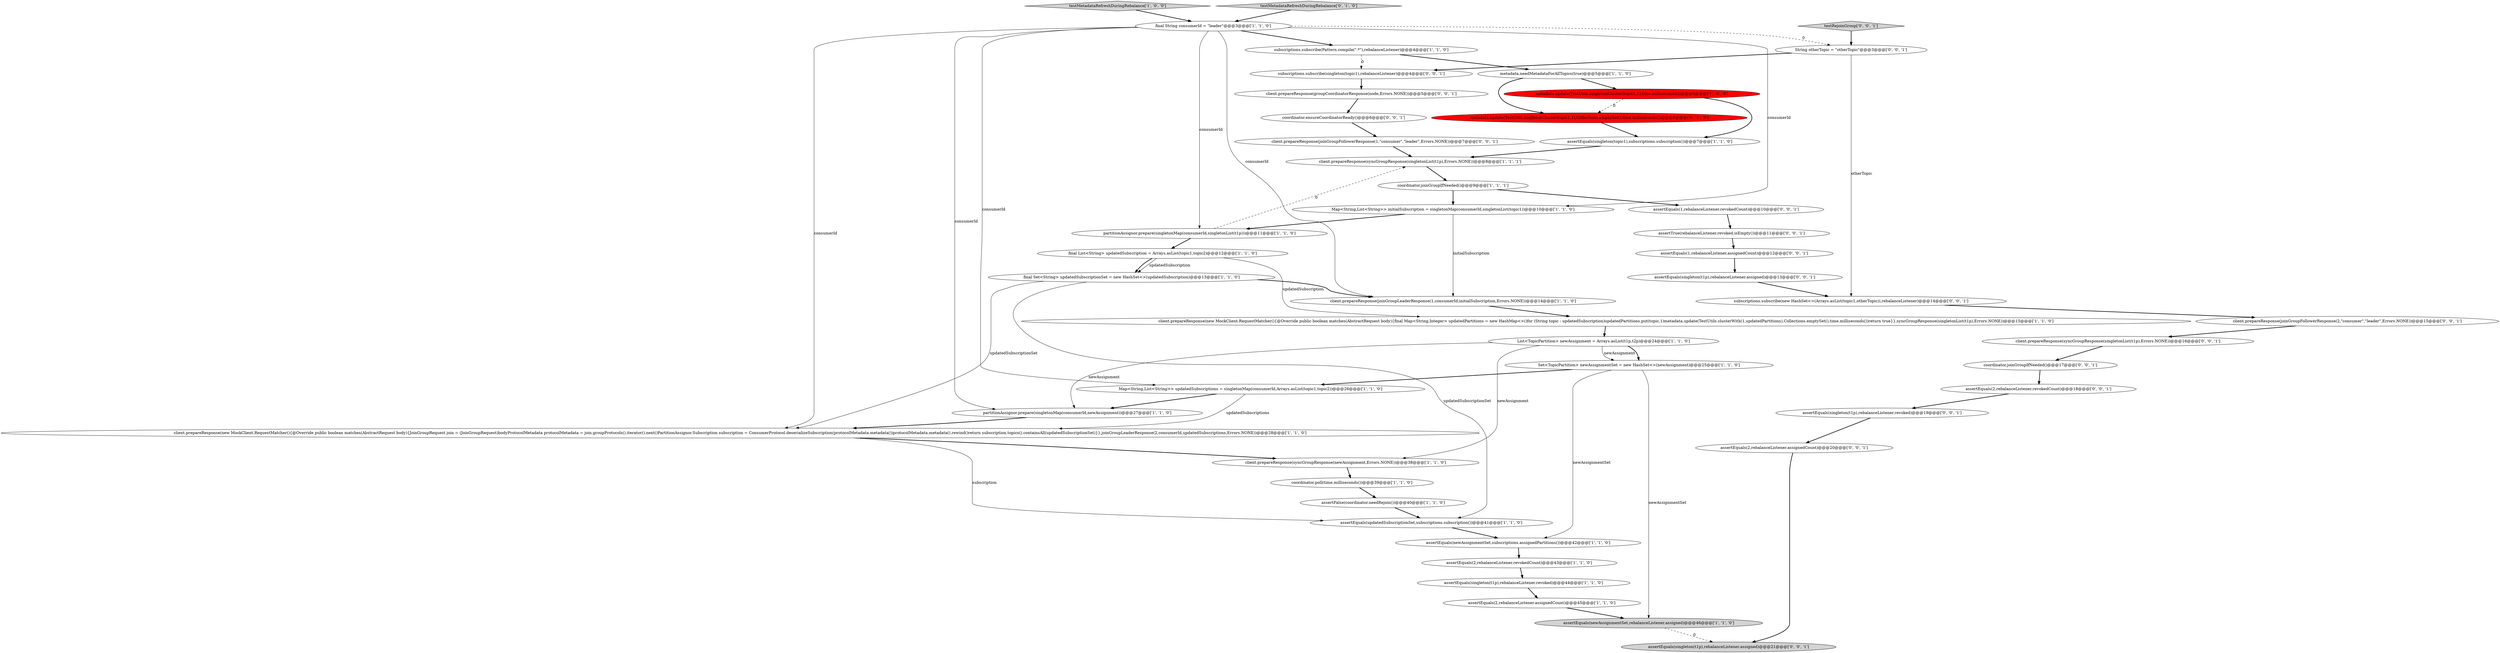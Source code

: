 digraph {
18 [style = filled, label = "client.prepareResponse(new MockClient.RequestMatcher(){@Override public boolean matches(AbstractRequest body){final Map<String,Integer> updatedPartitions = new HashMap<>()for (String topic : updatedSubscription)updatedPartitions.put(topic,1)metadata.update(TestUtils.clusterWith(1,updatedPartitions),Collections.emptySet(),time.milliseconds())return true}},syncGroupResponse(singletonList(t1p),Errors.NONE))@@@15@@@['1', '1', '0']", fillcolor = white, shape = ellipse image = "AAA0AAABBB1BBB"];
23 [style = filled, label = "testMetadataRefreshDuringRebalance['1', '0', '0']", fillcolor = lightgray, shape = diamond image = "AAA0AAABBB1BBB"];
17 [style = filled, label = "List<TopicPartition> newAssignment = Arrays.asList(t1p,t2p)@@@24@@@['1', '1', '0']", fillcolor = white, shape = ellipse image = "AAA0AAABBB1BBB"];
26 [style = filled, label = "coordinator.joinGroupIfNeeded()@@@9@@@['1', '1', '1']", fillcolor = white, shape = ellipse image = "AAA0AAABBB1BBB"];
36 [style = filled, label = "subscriptions.subscribe(singleton(topic1),rebalanceListener)@@@4@@@['0', '0', '1']", fillcolor = white, shape = ellipse image = "AAA0AAABBB3BBB"];
10 [style = filled, label = "client.prepareResponse(joinGroupLeaderResponse(1,consumerId,initialSubscription,Errors.NONE))@@@14@@@['1', '1', '0']", fillcolor = white, shape = ellipse image = "AAA0AAABBB1BBB"];
5 [style = filled, label = "metadata.needMetadataForAllTopics(true)@@@5@@@['1', '1', '0']", fillcolor = white, shape = ellipse image = "AAA0AAABBB1BBB"];
14 [style = filled, label = "client.prepareResponse(syncGroupResponse(singletonList(t1p),Errors.NONE))@@@8@@@['1', '1', '1']", fillcolor = white, shape = ellipse image = "AAA0AAABBB1BBB"];
37 [style = filled, label = "assertEquals(singleton(t1p),rebalanceListener.revoked)@@@19@@@['0', '0', '1']", fillcolor = white, shape = ellipse image = "AAA0AAABBB3BBB"];
16 [style = filled, label = "Map<String,List<String>> initialSubscription = singletonMap(consumerId,singletonList(topic1))@@@10@@@['1', '1', '0']", fillcolor = white, shape = ellipse image = "AAA0AAABBB1BBB"];
40 [style = filled, label = "coordinator.joinGroupIfNeeded()@@@17@@@['0', '0', '1']", fillcolor = white, shape = ellipse image = "AAA0AAABBB3BBB"];
42 [style = filled, label = "testRejoinGroup['0', '0', '1']", fillcolor = lightgray, shape = diamond image = "AAA0AAABBB3BBB"];
7 [style = filled, label = "final String consumerId = \"leader\"@@@3@@@['1', '1', '0']", fillcolor = white, shape = ellipse image = "AAA0AAABBB1BBB"];
45 [style = filled, label = "String otherTopic = \"otherTopic\"@@@3@@@['0', '0', '1']", fillcolor = white, shape = ellipse image = "AAA0AAABBB3BBB"];
19 [style = filled, label = "assertEquals(2,rebalanceListener.assignedCount)@@@45@@@['1', '1', '0']", fillcolor = white, shape = ellipse image = "AAA0AAABBB1BBB"];
1 [style = filled, label = "assertEquals(newAssignmentSet,subscriptions.assignedPartitions())@@@42@@@['1', '1', '0']", fillcolor = white, shape = ellipse image = "AAA0AAABBB1BBB"];
38 [style = filled, label = "client.prepareResponse(syncGroupResponse(singletonList(t1p),Errors.NONE))@@@16@@@['0', '0', '1']", fillcolor = white, shape = ellipse image = "AAA0AAABBB3BBB"];
4 [style = filled, label = "client.prepareResponse(new MockClient.RequestMatcher(){@Override public boolean matches(AbstractRequest body){JoinGroupRequest join = (JoinGroupRequest)bodyProtocolMetadata protocolMetadata = join.groupProtocols().iterator().next()PartitionAssignor.Subscription subscription = ConsumerProtocol.deserializeSubscription(protocolMetadata.metadata())protocolMetadata.metadata().rewind()return subscription.topics().containsAll(updatedSubscriptionSet)}},joinGroupLeaderResponse(2,consumerId,updatedSubscriptions,Errors.NONE))@@@28@@@['1', '1', '0']", fillcolor = white, shape = ellipse image = "AAA0AAABBB1BBB"];
11 [style = filled, label = "final Set<String> updatedSubscriptionSet = new HashSet<>(updatedSubscription)@@@13@@@['1', '1', '0']", fillcolor = white, shape = ellipse image = "AAA0AAABBB1BBB"];
2 [style = filled, label = "Map<String,List<String>> updatedSubscriptions = singletonMap(consumerId,Arrays.asList(topic1,topic2))@@@26@@@['1', '1', '0']", fillcolor = white, shape = ellipse image = "AAA0AAABBB1BBB"];
30 [style = filled, label = "coordinator.ensureCoordinatorReady()@@@6@@@['0', '0', '1']", fillcolor = white, shape = ellipse image = "AAA0AAABBB3BBB"];
24 [style = filled, label = "assertEquals(2,rebalanceListener.revokedCount)@@@43@@@['1', '1', '0']", fillcolor = white, shape = ellipse image = "AAA0AAABBB1BBB"];
31 [style = filled, label = "subscriptions.subscribe(new HashSet<>(Arrays.asList(topic1,otherTopic)),rebalanceListener)@@@14@@@['0', '0', '1']", fillcolor = white, shape = ellipse image = "AAA0AAABBB3BBB"];
46 [style = filled, label = "client.prepareResponse(groupCoordinatorResponse(node,Errors.NONE))@@@5@@@['0', '0', '1']", fillcolor = white, shape = ellipse image = "AAA0AAABBB3BBB"];
22 [style = filled, label = "assertEquals(updatedSubscriptionSet,subscriptions.subscription())@@@41@@@['1', '1', '0']", fillcolor = white, shape = ellipse image = "AAA0AAABBB1BBB"];
20 [style = filled, label = "partitionAssignor.prepare(singletonMap(consumerId,singletonList(t1p)))@@@11@@@['1', '1', '0']", fillcolor = white, shape = ellipse image = "AAA0AAABBB1BBB"];
13 [style = filled, label = "coordinator.poll(time.milliseconds())@@@39@@@['1', '1', '0']", fillcolor = white, shape = ellipse image = "AAA0AAABBB1BBB"];
41 [style = filled, label = "assertEquals(1,rebalanceListener.assignedCount)@@@12@@@['0', '0', '1']", fillcolor = white, shape = ellipse image = "AAA0AAABBB3BBB"];
15 [style = filled, label = "assertEquals(singleton(t1p),rebalanceListener.revoked)@@@44@@@['1', '1', '0']", fillcolor = white, shape = ellipse image = "AAA0AAABBB1BBB"];
9 [style = filled, label = "metadata.update(TestUtils.singletonCluster(topic1,1),time.milliseconds())@@@6@@@['1', '0', '0']", fillcolor = red, shape = ellipse image = "AAA1AAABBB1BBB"];
0 [style = filled, label = "assertEquals(newAssignmentSet,rebalanceListener.assigned)@@@46@@@['1', '1', '0']", fillcolor = lightgray, shape = ellipse image = "AAA0AAABBB1BBB"];
29 [style = filled, label = "metadata.update(TestUtils.singletonCluster(topic1,1),Collections.emptySet(),time.milliseconds())@@@6@@@['0', '1', '0']", fillcolor = red, shape = ellipse image = "AAA1AAABBB2BBB"];
3 [style = filled, label = "Set<TopicPartition> newAssignmentSet = new HashSet<>(newAssignment)@@@25@@@['1', '1', '0']", fillcolor = white, shape = ellipse image = "AAA0AAABBB1BBB"];
6 [style = filled, label = "assertFalse(coordinator.needRejoin())@@@40@@@['1', '1', '0']", fillcolor = white, shape = ellipse image = "AAA0AAABBB1BBB"];
25 [style = filled, label = "final List<String> updatedSubscription = Arrays.asList(topic1,topic2)@@@12@@@['1', '1', '0']", fillcolor = white, shape = ellipse image = "AAA0AAABBB1BBB"];
21 [style = filled, label = "client.prepareResponse(syncGroupResponse(newAssignment,Errors.NONE))@@@38@@@['1', '1', '0']", fillcolor = white, shape = ellipse image = "AAA0AAABBB1BBB"];
28 [style = filled, label = "testMetadataRefreshDuringRebalance['0', '1', '0']", fillcolor = lightgray, shape = diamond image = "AAA0AAABBB2BBB"];
34 [style = filled, label = "assertEquals(2,rebalanceListener.revokedCount)@@@18@@@['0', '0', '1']", fillcolor = white, shape = ellipse image = "AAA0AAABBB3BBB"];
35 [style = filled, label = "client.prepareResponse(joinGroupFollowerResponse(2,\"consumer\",\"leader\",Errors.NONE))@@@15@@@['0', '0', '1']", fillcolor = white, shape = ellipse image = "AAA0AAABBB3BBB"];
43 [style = filled, label = "assertEquals(singleton(t1p),rebalanceListener.assigned)@@@21@@@['0', '0', '1']", fillcolor = lightgray, shape = ellipse image = "AAA0AAABBB3BBB"];
47 [style = filled, label = "assertEquals(singleton(t1p),rebalanceListener.assigned)@@@13@@@['0', '0', '1']", fillcolor = white, shape = ellipse image = "AAA0AAABBB3BBB"];
39 [style = filled, label = "assertEquals(1,rebalanceListener.revokedCount)@@@10@@@['0', '0', '1']", fillcolor = white, shape = ellipse image = "AAA0AAABBB3BBB"];
44 [style = filled, label = "assertEquals(2,rebalanceListener.assignedCount)@@@20@@@['0', '0', '1']", fillcolor = white, shape = ellipse image = "AAA0AAABBB3BBB"];
8 [style = filled, label = "subscriptions.subscribe(Pattern.compile(\".*\"),rebalanceListener)@@@4@@@['1', '1', '0']", fillcolor = white, shape = ellipse image = "AAA0AAABBB1BBB"];
27 [style = filled, label = "partitionAssignor.prepare(singletonMap(consumerId,newAssignment))@@@27@@@['1', '1', '0']", fillcolor = white, shape = ellipse image = "AAA0AAABBB1BBB"];
33 [style = filled, label = "assertTrue(rebalanceListener.revoked.isEmpty())@@@11@@@['0', '0', '1']", fillcolor = white, shape = ellipse image = "AAA0AAABBB3BBB"];
12 [style = filled, label = "assertEquals(singleton(topic1),subscriptions.subscription())@@@7@@@['1', '1', '0']", fillcolor = white, shape = ellipse image = "AAA0AAABBB1BBB"];
32 [style = filled, label = "client.prepareResponse(joinGroupFollowerResponse(1,\"consumer\",\"leader\",Errors.NONE))@@@7@@@['0', '0', '1']", fillcolor = white, shape = ellipse image = "AAA0AAABBB3BBB"];
5->29 [style = bold, label=""];
10->18 [style = bold, label=""];
25->11 [style = solid, label="updatedSubscription"];
11->4 [style = solid, label="updatedSubscriptionSet"];
5->9 [style = bold, label=""];
7->16 [style = solid, label="consumerId"];
17->3 [style = solid, label="newAssignment"];
6->22 [style = bold, label=""];
42->45 [style = bold, label=""];
7->4 [style = solid, label="consumerId"];
25->18 [style = solid, label="updatedSubscription"];
17->27 [style = solid, label="newAssignment"];
47->31 [style = bold, label=""];
17->21 [style = solid, label="newAssignment"];
45->36 [style = bold, label=""];
28->7 [style = bold, label=""];
4->21 [style = bold, label=""];
18->17 [style = bold, label=""];
32->14 [style = bold, label=""];
30->32 [style = bold, label=""];
33->41 [style = bold, label=""];
0->43 [style = dashed, label="0"];
40->34 [style = bold, label=""];
15->19 [style = bold, label=""];
7->8 [style = bold, label=""];
8->36 [style = dashed, label="0"];
20->25 [style = bold, label=""];
26->39 [style = bold, label=""];
44->43 [style = bold, label=""];
19->0 [style = bold, label=""];
39->33 [style = bold, label=""];
14->26 [style = bold, label=""];
45->31 [style = solid, label="otherTopic"];
26->16 [style = bold, label=""];
27->4 [style = bold, label=""];
36->46 [style = bold, label=""];
29->12 [style = bold, label=""];
46->30 [style = bold, label=""];
9->29 [style = dashed, label="0"];
31->35 [style = bold, label=""];
8->5 [style = bold, label=""];
3->2 [style = bold, label=""];
34->37 [style = bold, label=""];
7->2 [style = solid, label="consumerId"];
25->11 [style = bold, label=""];
11->10 [style = bold, label=""];
1->24 [style = bold, label=""];
2->4 [style = solid, label="updatedSubscriptions"];
7->45 [style = dashed, label="0"];
7->27 [style = solid, label="consumerId"];
12->14 [style = bold, label=""];
37->44 [style = bold, label=""];
4->22 [style = solid, label="subscription"];
17->3 [style = bold, label=""];
3->0 [style = solid, label="newAssignmentSet"];
2->27 [style = bold, label=""];
7->20 [style = solid, label="consumerId"];
3->1 [style = solid, label="newAssignmentSet"];
23->7 [style = bold, label=""];
9->12 [style = bold, label=""];
22->1 [style = bold, label=""];
41->47 [style = bold, label=""];
13->6 [style = bold, label=""];
35->38 [style = bold, label=""];
16->10 [style = solid, label="initialSubscription"];
11->22 [style = solid, label="updatedSubscriptionSet"];
38->40 [style = bold, label=""];
16->20 [style = bold, label=""];
7->10 [style = solid, label="consumerId"];
20->14 [style = dashed, label="0"];
21->13 [style = bold, label=""];
24->15 [style = bold, label=""];
}
